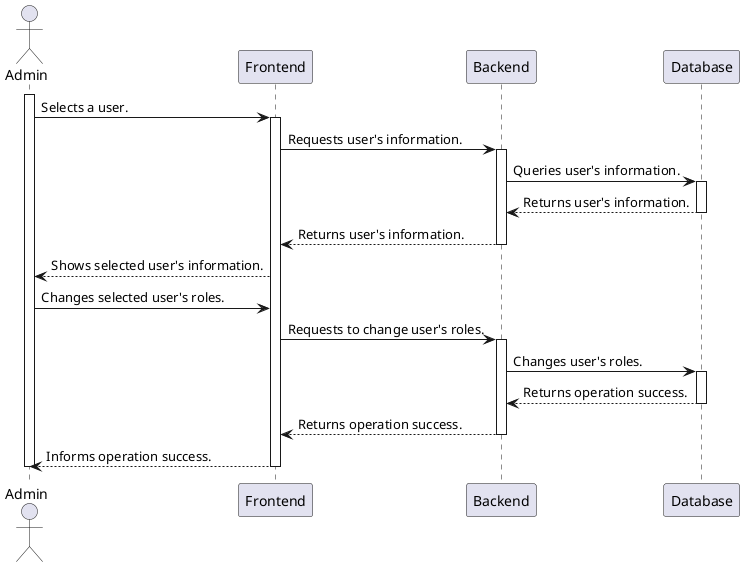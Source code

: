 @startuml EditUserRoles

actor Admin
participant Frontend
participant Backend
participant Database

activate Admin
Admin -> Frontend: Selects a user.
activate Frontend

Frontend -> Backend: Requests user's information.
activate Backend

Backend -> Database: Queries user's information.
activate Database

Database --> Backend: Returns user's information.
deactivate Database

Backend --> Frontend: Returns user's information.
deactivate Backend

Frontend --> Admin: Shows selected user's information.

Admin -> Frontend: Changes selected user's roles.
Frontend -> Backend: Requests to change user's roles.
activate Backend

Backend -> Database: Changes user's roles.
activate Database

Database --> Backend: Returns operation success.
deactivate Database

Backend --> Frontend: Returns operation success.
deactivate Backend

Frontend --> Admin: Informs operation success.
deactivate Frontend
deactivate Admin

@enduml